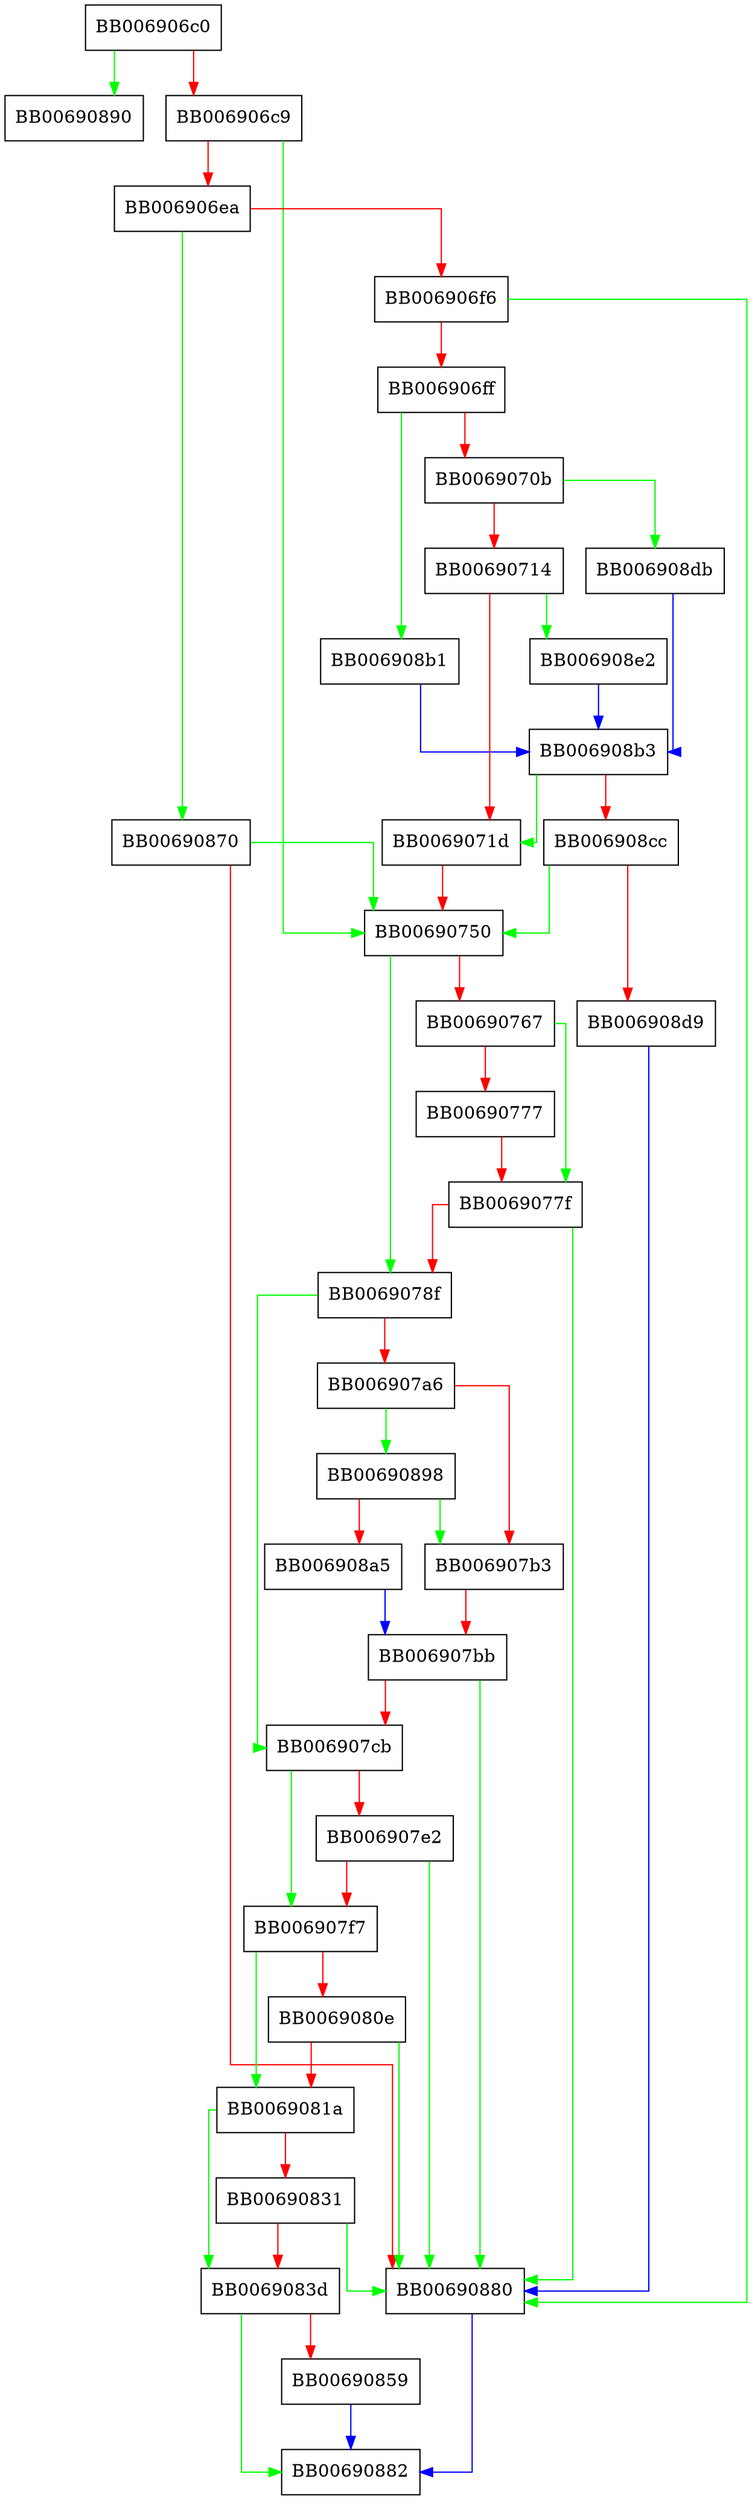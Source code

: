 digraph rsa_get_ctx_params {
  node [shape="box"];
  graph [splines=ortho];
  BB006906c0 -> BB00690890 [color="green"];
  BB006906c0 -> BB006906c9 [color="red"];
  BB006906c9 -> BB00690750 [color="green"];
  BB006906c9 -> BB006906ea [color="red"];
  BB006906ea -> BB00690870 [color="green"];
  BB006906ea -> BB006906f6 [color="red"];
  BB006906f6 -> BB00690880 [color="green"];
  BB006906f6 -> BB006906ff [color="red"];
  BB006906ff -> BB006908b1 [color="green"];
  BB006906ff -> BB0069070b [color="red"];
  BB0069070b -> BB006908db [color="green"];
  BB0069070b -> BB00690714 [color="red"];
  BB00690714 -> BB006908e2 [color="green"];
  BB00690714 -> BB0069071d [color="red"];
  BB0069071d -> BB00690750 [color="red"];
  BB00690750 -> BB0069078f [color="green"];
  BB00690750 -> BB00690767 [color="red"];
  BB00690767 -> BB0069077f [color="green"];
  BB00690767 -> BB00690777 [color="red"];
  BB00690777 -> BB0069077f [color="red"];
  BB0069077f -> BB00690880 [color="green"];
  BB0069077f -> BB0069078f [color="red"];
  BB0069078f -> BB006907cb [color="green"];
  BB0069078f -> BB006907a6 [color="red"];
  BB006907a6 -> BB00690898 [color="green"];
  BB006907a6 -> BB006907b3 [color="red"];
  BB006907b3 -> BB006907bb [color="red"];
  BB006907bb -> BB00690880 [color="green"];
  BB006907bb -> BB006907cb [color="red"];
  BB006907cb -> BB006907f7 [color="green"];
  BB006907cb -> BB006907e2 [color="red"];
  BB006907e2 -> BB00690880 [color="green"];
  BB006907e2 -> BB006907f7 [color="red"];
  BB006907f7 -> BB0069081a [color="green"];
  BB006907f7 -> BB0069080e [color="red"];
  BB0069080e -> BB00690880 [color="green"];
  BB0069080e -> BB0069081a [color="red"];
  BB0069081a -> BB0069083d [color="green"];
  BB0069081a -> BB00690831 [color="red"];
  BB00690831 -> BB00690880 [color="green"];
  BB00690831 -> BB0069083d [color="red"];
  BB0069083d -> BB00690882 [color="green"];
  BB0069083d -> BB00690859 [color="red"];
  BB00690859 -> BB00690882 [color="blue"];
  BB00690870 -> BB00690750 [color="green"];
  BB00690870 -> BB00690880 [color="red"];
  BB00690880 -> BB00690882 [color="blue"];
  BB00690898 -> BB006907b3 [color="green"];
  BB00690898 -> BB006908a5 [color="red"];
  BB006908a5 -> BB006907bb [color="blue"];
  BB006908b1 -> BB006908b3 [color="blue"];
  BB006908b3 -> BB0069071d [color="green"];
  BB006908b3 -> BB006908cc [color="red"];
  BB006908cc -> BB00690750 [color="green"];
  BB006908cc -> BB006908d9 [color="red"];
  BB006908d9 -> BB00690880 [color="blue"];
  BB006908db -> BB006908b3 [color="blue"];
  BB006908e2 -> BB006908b3 [color="blue"];
}